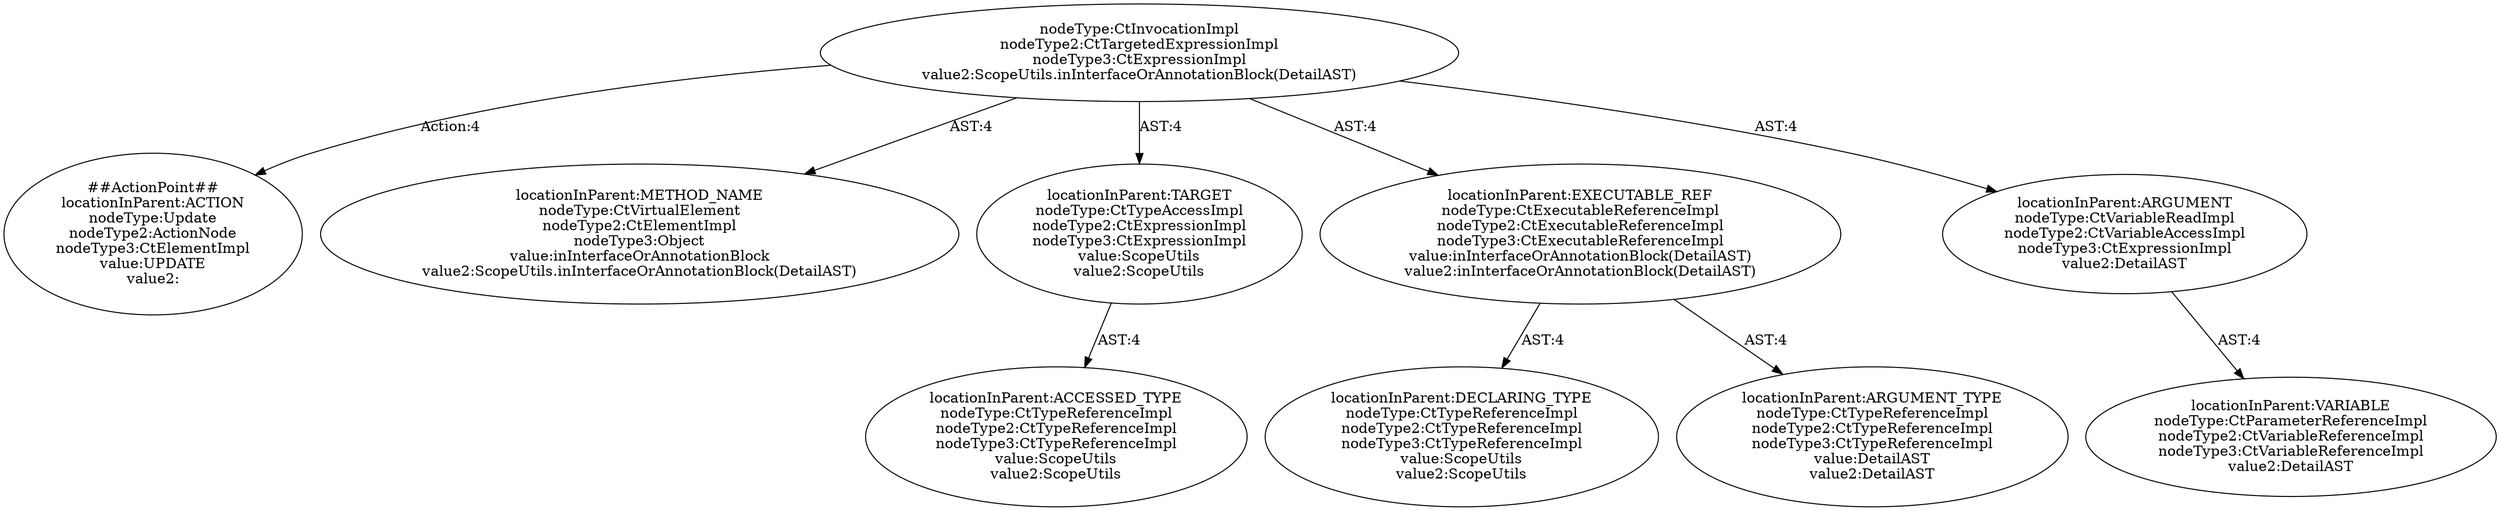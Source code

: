 digraph "Pattern" {
0 [label="##ActionPoint##
locationInParent:ACTION
nodeType:Update
nodeType2:ActionNode
nodeType3:CtElementImpl
value:UPDATE
value2:" shape=ellipse]
1 [label="nodeType:CtInvocationImpl
nodeType2:CtTargetedExpressionImpl
nodeType3:CtExpressionImpl
value2:ScopeUtils.inInterfaceOrAnnotationBlock(DetailAST)" shape=ellipse]
2 [label="locationInParent:METHOD_NAME
nodeType:CtVirtualElement
nodeType2:CtElementImpl
nodeType3:Object
value:inInterfaceOrAnnotationBlock
value2:ScopeUtils.inInterfaceOrAnnotationBlock(DetailAST)" shape=ellipse]
3 [label="locationInParent:TARGET
nodeType:CtTypeAccessImpl
nodeType2:CtExpressionImpl
nodeType3:CtExpressionImpl
value:ScopeUtils
value2:ScopeUtils" shape=ellipse]
4 [label="locationInParent:ACCESSED_TYPE
nodeType:CtTypeReferenceImpl
nodeType2:CtTypeReferenceImpl
nodeType3:CtTypeReferenceImpl
value:ScopeUtils
value2:ScopeUtils" shape=ellipse]
5 [label="locationInParent:EXECUTABLE_REF
nodeType:CtExecutableReferenceImpl
nodeType2:CtExecutableReferenceImpl
nodeType3:CtExecutableReferenceImpl
value:inInterfaceOrAnnotationBlock(DetailAST)
value2:inInterfaceOrAnnotationBlock(DetailAST)" shape=ellipse]
6 [label="locationInParent:DECLARING_TYPE
nodeType:CtTypeReferenceImpl
nodeType2:CtTypeReferenceImpl
nodeType3:CtTypeReferenceImpl
value:ScopeUtils
value2:ScopeUtils" shape=ellipse]
7 [label="locationInParent:ARGUMENT_TYPE
nodeType:CtTypeReferenceImpl
nodeType2:CtTypeReferenceImpl
nodeType3:CtTypeReferenceImpl
value:DetailAST
value2:DetailAST" shape=ellipse]
8 [label="locationInParent:ARGUMENT
nodeType:CtVariableReadImpl
nodeType2:CtVariableAccessImpl
nodeType3:CtExpressionImpl
value2:DetailAST" shape=ellipse]
9 [label="locationInParent:VARIABLE
nodeType:CtParameterReferenceImpl
nodeType2:CtVariableReferenceImpl
nodeType3:CtVariableReferenceImpl
value2:DetailAST" shape=ellipse]
1 -> 0 [label="Action:4"];
1 -> 2 [label="AST:4"];
1 -> 3 [label="AST:4"];
1 -> 5 [label="AST:4"];
1 -> 8 [label="AST:4"];
3 -> 4 [label="AST:4"];
5 -> 6 [label="AST:4"];
5 -> 7 [label="AST:4"];
8 -> 9 [label="AST:4"];
}